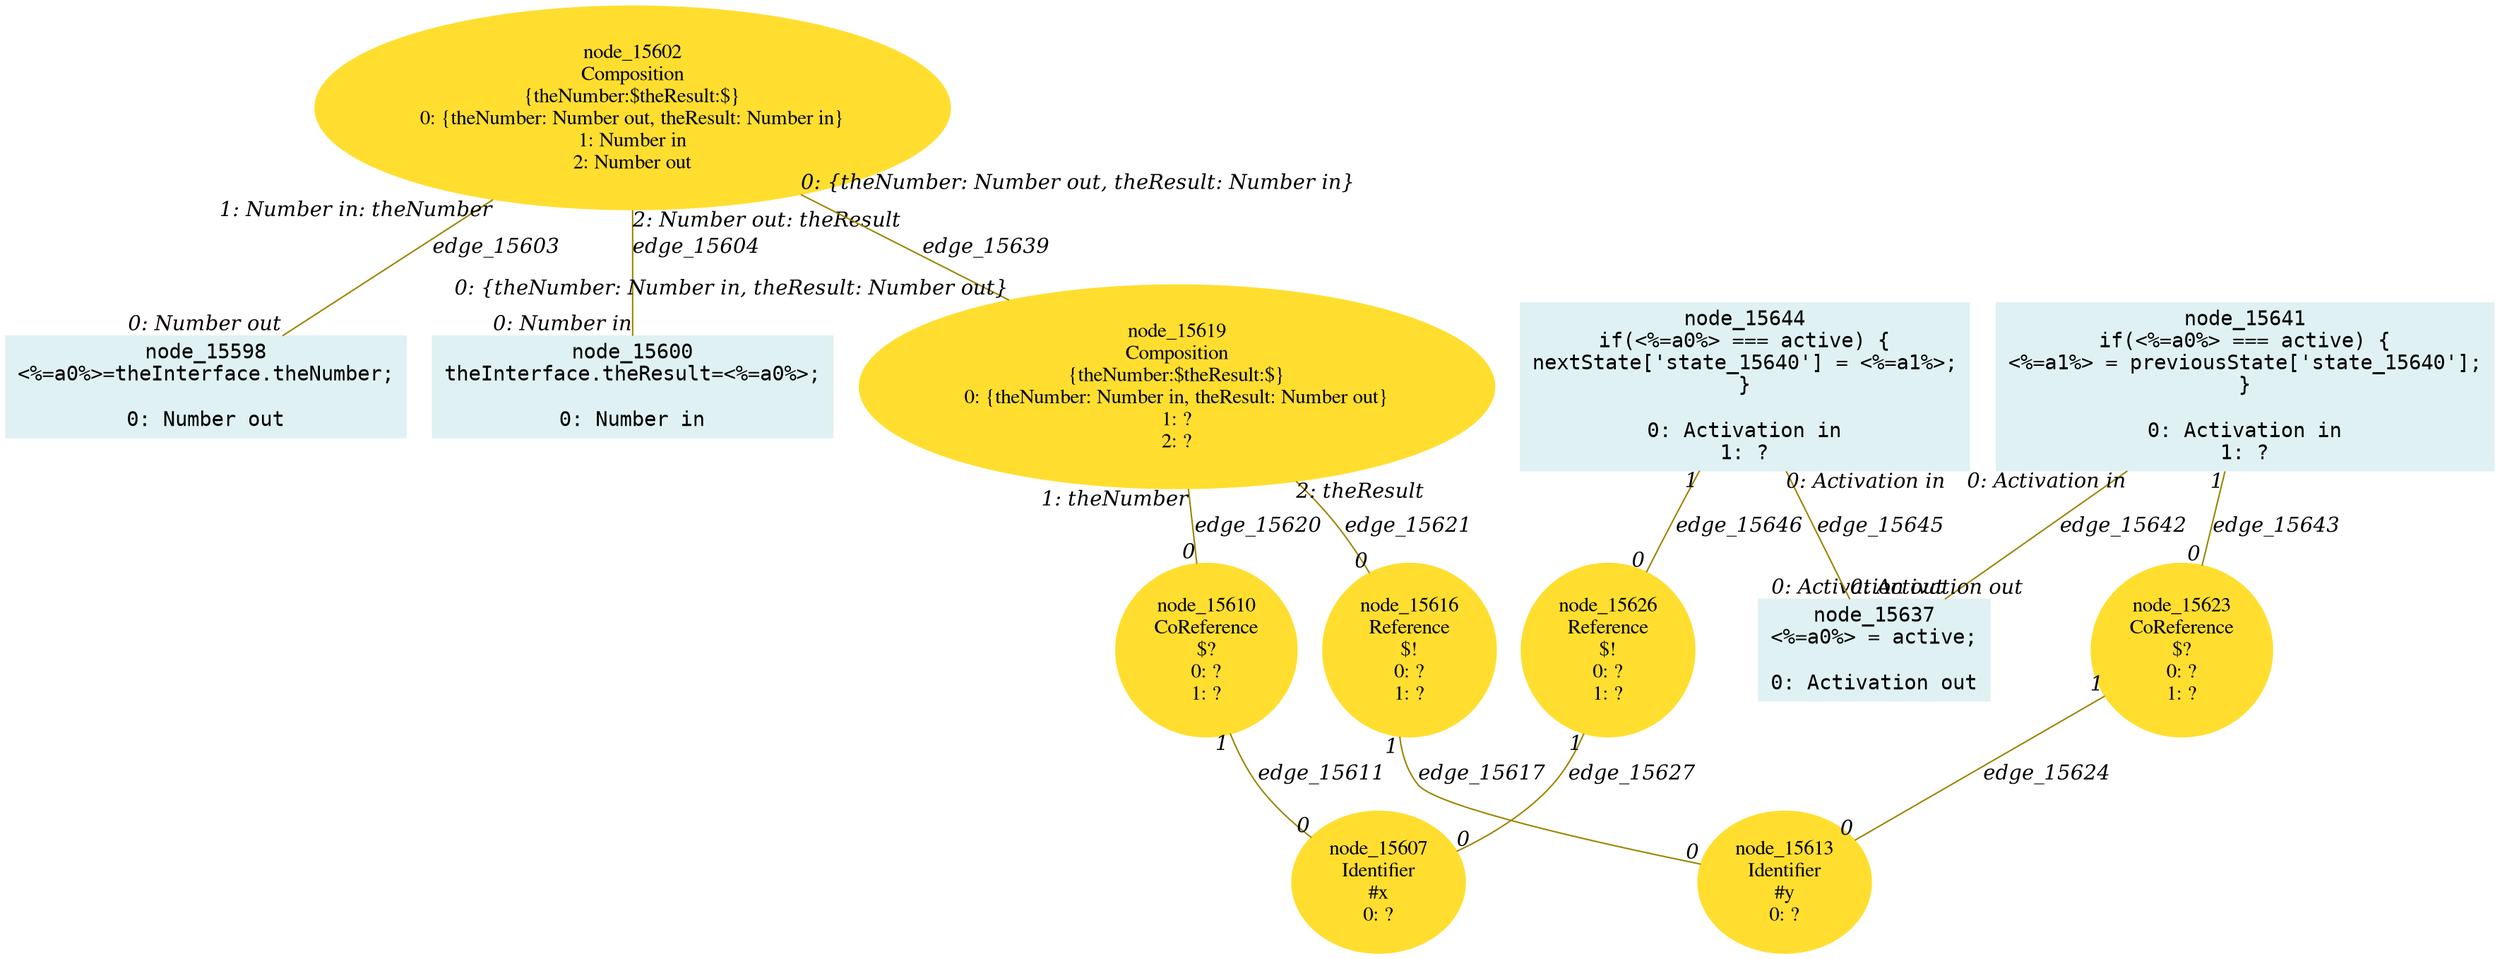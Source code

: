 digraph g{node_15598 [shape="box", style="filled", color="#dff1f2", fontname="Courier", label="node_15598
<%=a0%>=theInterface.theNumber;

0: Number out" ]
node_15600 [shape="box", style="filled", color="#dff1f2", fontname="Courier", label="node_15600
theInterface.theResult=<%=a0%>;

0: Number in" ]
node_15602 [shape="ellipse", style="filled", color="#ffde2f", fontname="Times", label="node_15602
Composition
{theNumber:$theResult:$}
0: {theNumber: Number out, theResult: Number in}
1: Number in
2: Number out" ]
node_15607 [shape="ellipse", style="filled", color="#ffde2f", fontname="Times", label="node_15607
Identifier
#x
0: ?" ]
node_15610 [shape="ellipse", style="filled", color="#ffde2f", fontname="Times", label="node_15610
CoReference
$?
0: ?
1: ?" ]
node_15613 [shape="ellipse", style="filled", color="#ffde2f", fontname="Times", label="node_15613
Identifier
#y
0: ?" ]
node_15616 [shape="ellipse", style="filled", color="#ffde2f", fontname="Times", label="node_15616
Reference
$!
0: ?
1: ?" ]
node_15619 [shape="ellipse", style="filled", color="#ffde2f", fontname="Times", label="node_15619
Composition
{theNumber:$theResult:$}
0: {theNumber: Number in, theResult: Number out}
1: ?
2: ?" ]
node_15623 [shape="ellipse", style="filled", color="#ffde2f", fontname="Times", label="node_15623
CoReference
$?
0: ?
1: ?" ]
node_15626 [shape="ellipse", style="filled", color="#ffde2f", fontname="Times", label="node_15626
Reference
$!
0: ?
1: ?" ]
node_15637 [shape="box", style="filled", color="#dff1f2", fontname="Courier", label="node_15637
<%=a0%> = active;

0: Activation out" ]
node_15641 [shape="box", style="filled", color="#dff1f2", fontname="Courier", label="node_15641
if(<%=a0%> === active) {
<%=a1%> = previousState['state_15640'];
}

0: Activation in
1: ?" ]
node_15644 [shape="box", style="filled", color="#dff1f2", fontname="Courier", label="node_15644
if(<%=a0%> === active) {
nextState['state_15640'] = <%=a1%>;
}

0: Activation in
1: ?" ]
node_15602 -> node_15598 [dir=none, arrowHead=none, fontname="Times-Italic", arrowsize=1, color="#9d8400", label="edge_15603",  headlabel="0: Number out", taillabel="1: Number in: theNumber" ]
node_15602 -> node_15600 [dir=none, arrowHead=none, fontname="Times-Italic", arrowsize=1, color="#9d8400", label="edge_15604",  headlabel="0: Number in", taillabel="2: Number out: theResult" ]
node_15610 -> node_15607 [dir=none, arrowHead=none, fontname="Times-Italic", arrowsize=1, color="#9d8400", label="edge_15611",  headlabel="0", taillabel="1" ]
node_15616 -> node_15613 [dir=none, arrowHead=none, fontname="Times-Italic", arrowsize=1, color="#9d8400", label="edge_15617",  headlabel="0", taillabel="1" ]
node_15619 -> node_15610 [dir=none, arrowHead=none, fontname="Times-Italic", arrowsize=1, color="#9d8400", label="edge_15620",  headlabel="0", taillabel="1: theNumber" ]
node_15619 -> node_15616 [dir=none, arrowHead=none, fontname="Times-Italic", arrowsize=1, color="#9d8400", label="edge_15621",  headlabel="0", taillabel="2: theResult" ]
node_15623 -> node_15613 [dir=none, arrowHead=none, fontname="Times-Italic", arrowsize=1, color="#9d8400", label="edge_15624",  headlabel="0", taillabel="1" ]
node_15626 -> node_15607 [dir=none, arrowHead=none, fontname="Times-Italic", arrowsize=1, color="#9d8400", label="edge_15627",  headlabel="0", taillabel="1" ]
node_15602 -> node_15619 [dir=none, arrowHead=none, fontname="Times-Italic", arrowsize=1, color="#9d8400", label="edge_15639",  headlabel="0: {theNumber: Number in, theResult: Number out}", taillabel="0: {theNumber: Number out, theResult: Number in}" ]
node_15641 -> node_15637 [dir=none, arrowHead=none, fontname="Times-Italic", arrowsize=1, color="#9d8400", label="edge_15642",  headlabel="0: Activation out", taillabel="0: Activation in" ]
node_15641 -> node_15623 [dir=none, arrowHead=none, fontname="Times-Italic", arrowsize=1, color="#9d8400", label="edge_15643",  headlabel="0", taillabel="1" ]
node_15644 -> node_15637 [dir=none, arrowHead=none, fontname="Times-Italic", arrowsize=1, color="#9d8400", label="edge_15645",  headlabel="0: Activation out", taillabel="0: Activation in" ]
node_15644 -> node_15626 [dir=none, arrowHead=none, fontname="Times-Italic", arrowsize=1, color="#9d8400", label="edge_15646",  headlabel="0", taillabel="1" ]
}